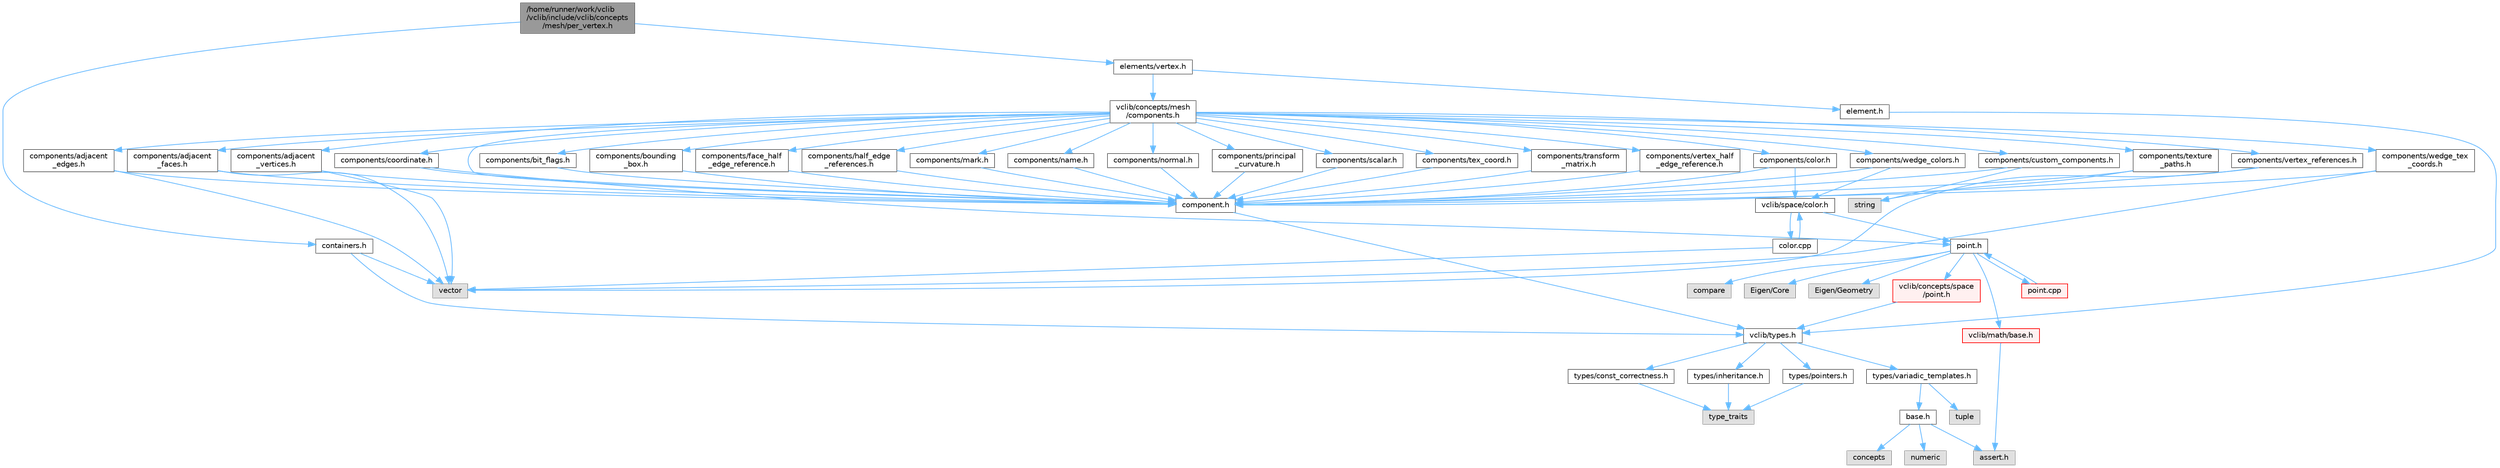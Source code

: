 digraph "/home/runner/work/vclib/vclib/include/vclib/concepts/mesh/per_vertex.h"
{
 // LATEX_PDF_SIZE
  bgcolor="transparent";
  edge [fontname=Helvetica,fontsize=10,labelfontname=Helvetica,labelfontsize=10];
  node [fontname=Helvetica,fontsize=10,shape=box,height=0.2,width=0.4];
  Node1 [label="/home/runner/work/vclib\l/vclib/include/vclib/concepts\l/mesh/per_vertex.h",height=0.2,width=0.4,color="gray40", fillcolor="grey60", style="filled", fontcolor="black",tooltip=" "];
  Node1 -> Node2 [color="steelblue1",style="solid"];
  Node2 [label="containers.h",height=0.2,width=0.4,color="grey40", fillcolor="white", style="filled",URL="$concepts_2mesh_2containers_8h.html",tooltip=" "];
  Node2 -> Node3 [color="steelblue1",style="solid"];
  Node3 [label="vector",height=0.2,width=0.4,color="grey60", fillcolor="#E0E0E0", style="filled",tooltip=" "];
  Node2 -> Node4 [color="steelblue1",style="solid"];
  Node4 [label="vclib/types.h",height=0.2,width=0.4,color="grey40", fillcolor="white", style="filled",URL="$types_8h.html",tooltip=" "];
  Node4 -> Node5 [color="steelblue1",style="solid"];
  Node5 [label="types/const_correctness.h",height=0.2,width=0.4,color="grey40", fillcolor="white", style="filled",URL="$types_2const__correctness_8h.html",tooltip=" "];
  Node5 -> Node6 [color="steelblue1",style="solid"];
  Node6 [label="type_traits",height=0.2,width=0.4,color="grey60", fillcolor="#E0E0E0", style="filled",tooltip=" "];
  Node4 -> Node7 [color="steelblue1",style="solid"];
  Node7 [label="types/inheritance.h",height=0.2,width=0.4,color="grey40", fillcolor="white", style="filled",URL="$inheritance_8h.html",tooltip=" "];
  Node7 -> Node6 [color="steelblue1",style="solid"];
  Node4 -> Node8 [color="steelblue1",style="solid"];
  Node8 [label="types/pointers.h",height=0.2,width=0.4,color="grey40", fillcolor="white", style="filled",URL="$types_2pointers_8h.html",tooltip=" "];
  Node8 -> Node6 [color="steelblue1",style="solid"];
  Node4 -> Node9 [color="steelblue1",style="solid"];
  Node9 [label="types/variadic_templates.h",height=0.2,width=0.4,color="grey40", fillcolor="white", style="filled",URL="$variadic__templates_8h.html",tooltip=" "];
  Node9 -> Node10 [color="steelblue1",style="solid"];
  Node10 [label="base.h",height=0.2,width=0.4,color="grey40", fillcolor="white", style="filled",URL="$types_2base_8h.html",tooltip=" "];
  Node10 -> Node11 [color="steelblue1",style="solid"];
  Node11 [label="assert.h",height=0.2,width=0.4,color="grey60", fillcolor="#E0E0E0", style="filled",tooltip=" "];
  Node10 -> Node12 [color="steelblue1",style="solid"];
  Node12 [label="concepts",height=0.2,width=0.4,color="grey60", fillcolor="#E0E0E0", style="filled",tooltip=" "];
  Node10 -> Node13 [color="steelblue1",style="solid"];
  Node13 [label="numeric",height=0.2,width=0.4,color="grey60", fillcolor="#E0E0E0", style="filled",tooltip=" "];
  Node9 -> Node14 [color="steelblue1",style="solid"];
  Node14 [label="tuple",height=0.2,width=0.4,color="grey60", fillcolor="#E0E0E0", style="filled",tooltip=" "];
  Node1 -> Node15 [color="steelblue1",style="solid"];
  Node15 [label="elements/vertex.h",height=0.2,width=0.4,color="grey40", fillcolor="white", style="filled",URL="$concepts_2mesh_2elements_2vertex_8h.html",tooltip=" "];
  Node15 -> Node16 [color="steelblue1",style="solid"];
  Node16 [label="vclib/concepts/mesh\l/components.h",height=0.2,width=0.4,color="grey40", fillcolor="white", style="filled",URL="$concepts_2mesh_2components_8h.html",tooltip=" "];
  Node16 -> Node17 [color="steelblue1",style="solid"];
  Node17 [label="components/adjacent\l_edges.h",height=0.2,width=0.4,color="grey40", fillcolor="white", style="filled",URL="$concepts_2mesh_2components_2adjacent__edges_8h.html",tooltip=" "];
  Node17 -> Node3 [color="steelblue1",style="solid"];
  Node17 -> Node18 [color="steelblue1",style="solid"];
  Node18 [label="component.h",height=0.2,width=0.4,color="grey40", fillcolor="white", style="filled",URL="$component_8h.html",tooltip=" "];
  Node18 -> Node4 [color="steelblue1",style="solid"];
  Node16 -> Node19 [color="steelblue1",style="solid"];
  Node19 [label="components/adjacent\l_faces.h",height=0.2,width=0.4,color="grey40", fillcolor="white", style="filled",URL="$concepts_2mesh_2components_2adjacent__faces_8h.html",tooltip=" "];
  Node19 -> Node3 [color="steelblue1",style="solid"];
  Node19 -> Node18 [color="steelblue1",style="solid"];
  Node16 -> Node20 [color="steelblue1",style="solid"];
  Node20 [label="components/adjacent\l_vertices.h",height=0.2,width=0.4,color="grey40", fillcolor="white", style="filled",URL="$concepts_2mesh_2components_2adjacent__vertices_8h.html",tooltip=" "];
  Node20 -> Node3 [color="steelblue1",style="solid"];
  Node20 -> Node18 [color="steelblue1",style="solid"];
  Node16 -> Node21 [color="steelblue1",style="solid"];
  Node21 [label="components/bit_flags.h",height=0.2,width=0.4,color="grey40", fillcolor="white", style="filled",URL="$concepts_2mesh_2components_2bit__flags_8h.html",tooltip=" "];
  Node21 -> Node18 [color="steelblue1",style="solid"];
  Node16 -> Node22 [color="steelblue1",style="solid"];
  Node22 [label="components/bounding\l_box.h",height=0.2,width=0.4,color="grey40", fillcolor="white", style="filled",URL="$concepts_2mesh_2components_2bounding__box_8h.html",tooltip=" "];
  Node22 -> Node18 [color="steelblue1",style="solid"];
  Node16 -> Node23 [color="steelblue1",style="solid"];
  Node23 [label="components/color.h",height=0.2,width=0.4,color="grey40", fillcolor="white", style="filled",URL="$concepts_2mesh_2components_2color_8h.html",tooltip=" "];
  Node23 -> Node24 [color="steelblue1",style="solid"];
  Node24 [label="vclib/space/color.h",height=0.2,width=0.4,color="grey40", fillcolor="white", style="filled",URL="$space_2color_8h.html",tooltip=" "];
  Node24 -> Node25 [color="steelblue1",style="solid"];
  Node25 [label="point.h",height=0.2,width=0.4,color="grey40", fillcolor="white", style="filled",URL="$space_2point_8h.html",tooltip=" "];
  Node25 -> Node26 [color="steelblue1",style="solid"];
  Node26 [label="compare",height=0.2,width=0.4,color="grey60", fillcolor="#E0E0E0", style="filled",tooltip=" "];
  Node25 -> Node27 [color="steelblue1",style="solid"];
  Node27 [label="Eigen/Core",height=0.2,width=0.4,color="grey60", fillcolor="#E0E0E0", style="filled",tooltip=" "];
  Node25 -> Node28 [color="steelblue1",style="solid"];
  Node28 [label="Eigen/Geometry",height=0.2,width=0.4,color="grey60", fillcolor="#E0E0E0", style="filled",tooltip=" "];
  Node25 -> Node29 [color="steelblue1",style="solid"];
  Node29 [label="vclib/concepts/space\l/point.h",height=0.2,width=0.4,color="red", fillcolor="#FFF0F0", style="filled",URL="$concepts_2space_2point_8h.html",tooltip=" "];
  Node29 -> Node4 [color="steelblue1",style="solid"];
  Node25 -> Node32 [color="steelblue1",style="solid"];
  Node32 [label="vclib/math/base.h",height=0.2,width=0.4,color="red", fillcolor="#FFF0F0", style="filled",URL="$math_2base_8h.html",tooltip=" "];
  Node32 -> Node11 [color="steelblue1",style="solid"];
  Node25 -> Node35 [color="steelblue1",style="solid"];
  Node35 [label="point.cpp",height=0.2,width=0.4,color="red", fillcolor="#FFF0F0", style="filled",URL="$point_8cpp.html",tooltip=" "];
  Node35 -> Node25 [color="steelblue1",style="solid"];
  Node24 -> Node38 [color="steelblue1",style="solid"];
  Node38 [label="color.cpp",height=0.2,width=0.4,color="grey40", fillcolor="white", style="filled",URL="$space_2color_8cpp.html",tooltip=" "];
  Node38 -> Node24 [color="steelblue1",style="solid"];
  Node38 -> Node3 [color="steelblue1",style="solid"];
  Node23 -> Node18 [color="steelblue1",style="solid"];
  Node16 -> Node18 [color="steelblue1",style="solid"];
  Node16 -> Node39 [color="steelblue1",style="solid"];
  Node39 [label="components/coordinate.h",height=0.2,width=0.4,color="grey40", fillcolor="white", style="filled",URL="$concepts_2mesh_2components_2coordinate_8h.html",tooltip=" "];
  Node39 -> Node18 [color="steelblue1",style="solid"];
  Node39 -> Node25 [color="steelblue1",style="solid"];
  Node16 -> Node40 [color="steelblue1",style="solid"];
  Node40 [label="components/custom_components.h",height=0.2,width=0.4,color="grey40", fillcolor="white", style="filled",URL="$concepts_2mesh_2components_2custom__components_8h.html",tooltip=" "];
  Node40 -> Node18 [color="steelblue1",style="solid"];
  Node40 -> Node41 [color="steelblue1",style="solid"];
  Node41 [label="string",height=0.2,width=0.4,color="grey60", fillcolor="#E0E0E0", style="filled",tooltip=" "];
  Node16 -> Node42 [color="steelblue1",style="solid"];
  Node42 [label="components/face_half\l_edge_reference.h",height=0.2,width=0.4,color="grey40", fillcolor="white", style="filled",URL="$concepts_2mesh_2components_2face__half__edge__reference_8h.html",tooltip=" "];
  Node42 -> Node18 [color="steelblue1",style="solid"];
  Node16 -> Node43 [color="steelblue1",style="solid"];
  Node43 [label="components/half_edge\l_references.h",height=0.2,width=0.4,color="grey40", fillcolor="white", style="filled",URL="$concepts_2mesh_2components_2half__edge__references_8h.html",tooltip=" "];
  Node43 -> Node18 [color="steelblue1",style="solid"];
  Node16 -> Node44 [color="steelblue1",style="solid"];
  Node44 [label="components/mark.h",height=0.2,width=0.4,color="grey40", fillcolor="white", style="filled",URL="$concepts_2mesh_2components_2mark_8h.html",tooltip=" "];
  Node44 -> Node18 [color="steelblue1",style="solid"];
  Node16 -> Node45 [color="steelblue1",style="solid"];
  Node45 [label="components/name.h",height=0.2,width=0.4,color="grey40", fillcolor="white", style="filled",URL="$concepts_2mesh_2components_2name_8h.html",tooltip=" "];
  Node45 -> Node18 [color="steelblue1",style="solid"];
  Node16 -> Node46 [color="steelblue1",style="solid"];
  Node46 [label="components/normal.h",height=0.2,width=0.4,color="grey40", fillcolor="white", style="filled",URL="$concepts_2mesh_2components_2normal_8h.html",tooltip=" "];
  Node46 -> Node18 [color="steelblue1",style="solid"];
  Node16 -> Node47 [color="steelblue1",style="solid"];
  Node47 [label="components/principal\l_curvature.h",height=0.2,width=0.4,color="grey40", fillcolor="white", style="filled",URL="$concepts_2mesh_2components_2principal__curvature_8h.html",tooltip=" "];
  Node47 -> Node18 [color="steelblue1",style="solid"];
  Node16 -> Node48 [color="steelblue1",style="solid"];
  Node48 [label="components/scalar.h",height=0.2,width=0.4,color="grey40", fillcolor="white", style="filled",URL="$concepts_2mesh_2components_2scalar_8h.html",tooltip=" "];
  Node48 -> Node18 [color="steelblue1",style="solid"];
  Node16 -> Node49 [color="steelblue1",style="solid"];
  Node49 [label="components/tex_coord.h",height=0.2,width=0.4,color="grey40", fillcolor="white", style="filled",URL="$concepts_2mesh_2components_2tex__coord_8h.html",tooltip=" "];
  Node49 -> Node18 [color="steelblue1",style="solid"];
  Node16 -> Node50 [color="steelblue1",style="solid"];
  Node50 [label="components/texture\l_paths.h",height=0.2,width=0.4,color="grey40", fillcolor="white", style="filled",URL="$concepts_2mesh_2components_2texture__paths_8h.html",tooltip=" "];
  Node50 -> Node18 [color="steelblue1",style="solid"];
  Node50 -> Node41 [color="steelblue1",style="solid"];
  Node16 -> Node51 [color="steelblue1",style="solid"];
  Node51 [label="components/transform\l_matrix.h",height=0.2,width=0.4,color="grey40", fillcolor="white", style="filled",URL="$concepts_2mesh_2components_2transform__matrix_8h.html",tooltip=" "];
  Node51 -> Node18 [color="steelblue1",style="solid"];
  Node16 -> Node52 [color="steelblue1",style="solid"];
  Node52 [label="components/vertex_half\l_edge_reference.h",height=0.2,width=0.4,color="grey40", fillcolor="white", style="filled",URL="$concepts_2mesh_2components_2vertex__half__edge__reference_8h.html",tooltip=" "];
  Node52 -> Node18 [color="steelblue1",style="solid"];
  Node16 -> Node53 [color="steelblue1",style="solid"];
  Node53 [label="components/vertex_references.h",height=0.2,width=0.4,color="grey40", fillcolor="white", style="filled",URL="$concepts_2mesh_2components_2vertex__references_8h.html",tooltip=" "];
  Node53 -> Node18 [color="steelblue1",style="solid"];
  Node53 -> Node3 [color="steelblue1",style="solid"];
  Node16 -> Node54 [color="steelblue1",style="solid"];
  Node54 [label="components/wedge_colors.h",height=0.2,width=0.4,color="grey40", fillcolor="white", style="filled",URL="$concepts_2mesh_2components_2wedge__colors_8h.html",tooltip=" "];
  Node54 -> Node18 [color="steelblue1",style="solid"];
  Node54 -> Node24 [color="steelblue1",style="solid"];
  Node16 -> Node55 [color="steelblue1",style="solid"];
  Node55 [label="components/wedge_tex\l_coords.h",height=0.2,width=0.4,color="grey40", fillcolor="white", style="filled",URL="$concepts_2mesh_2components_2wedge__tex__coords_8h.html",tooltip=" "];
  Node55 -> Node3 [color="steelblue1",style="solid"];
  Node55 -> Node18 [color="steelblue1",style="solid"];
  Node15 -> Node56 [color="steelblue1",style="solid"];
  Node56 [label="element.h",height=0.2,width=0.4,color="grey40", fillcolor="white", style="filled",URL="$concepts_2mesh_2elements_2element_8h.html",tooltip=" "];
  Node56 -> Node4 [color="steelblue1",style="solid"];
}
